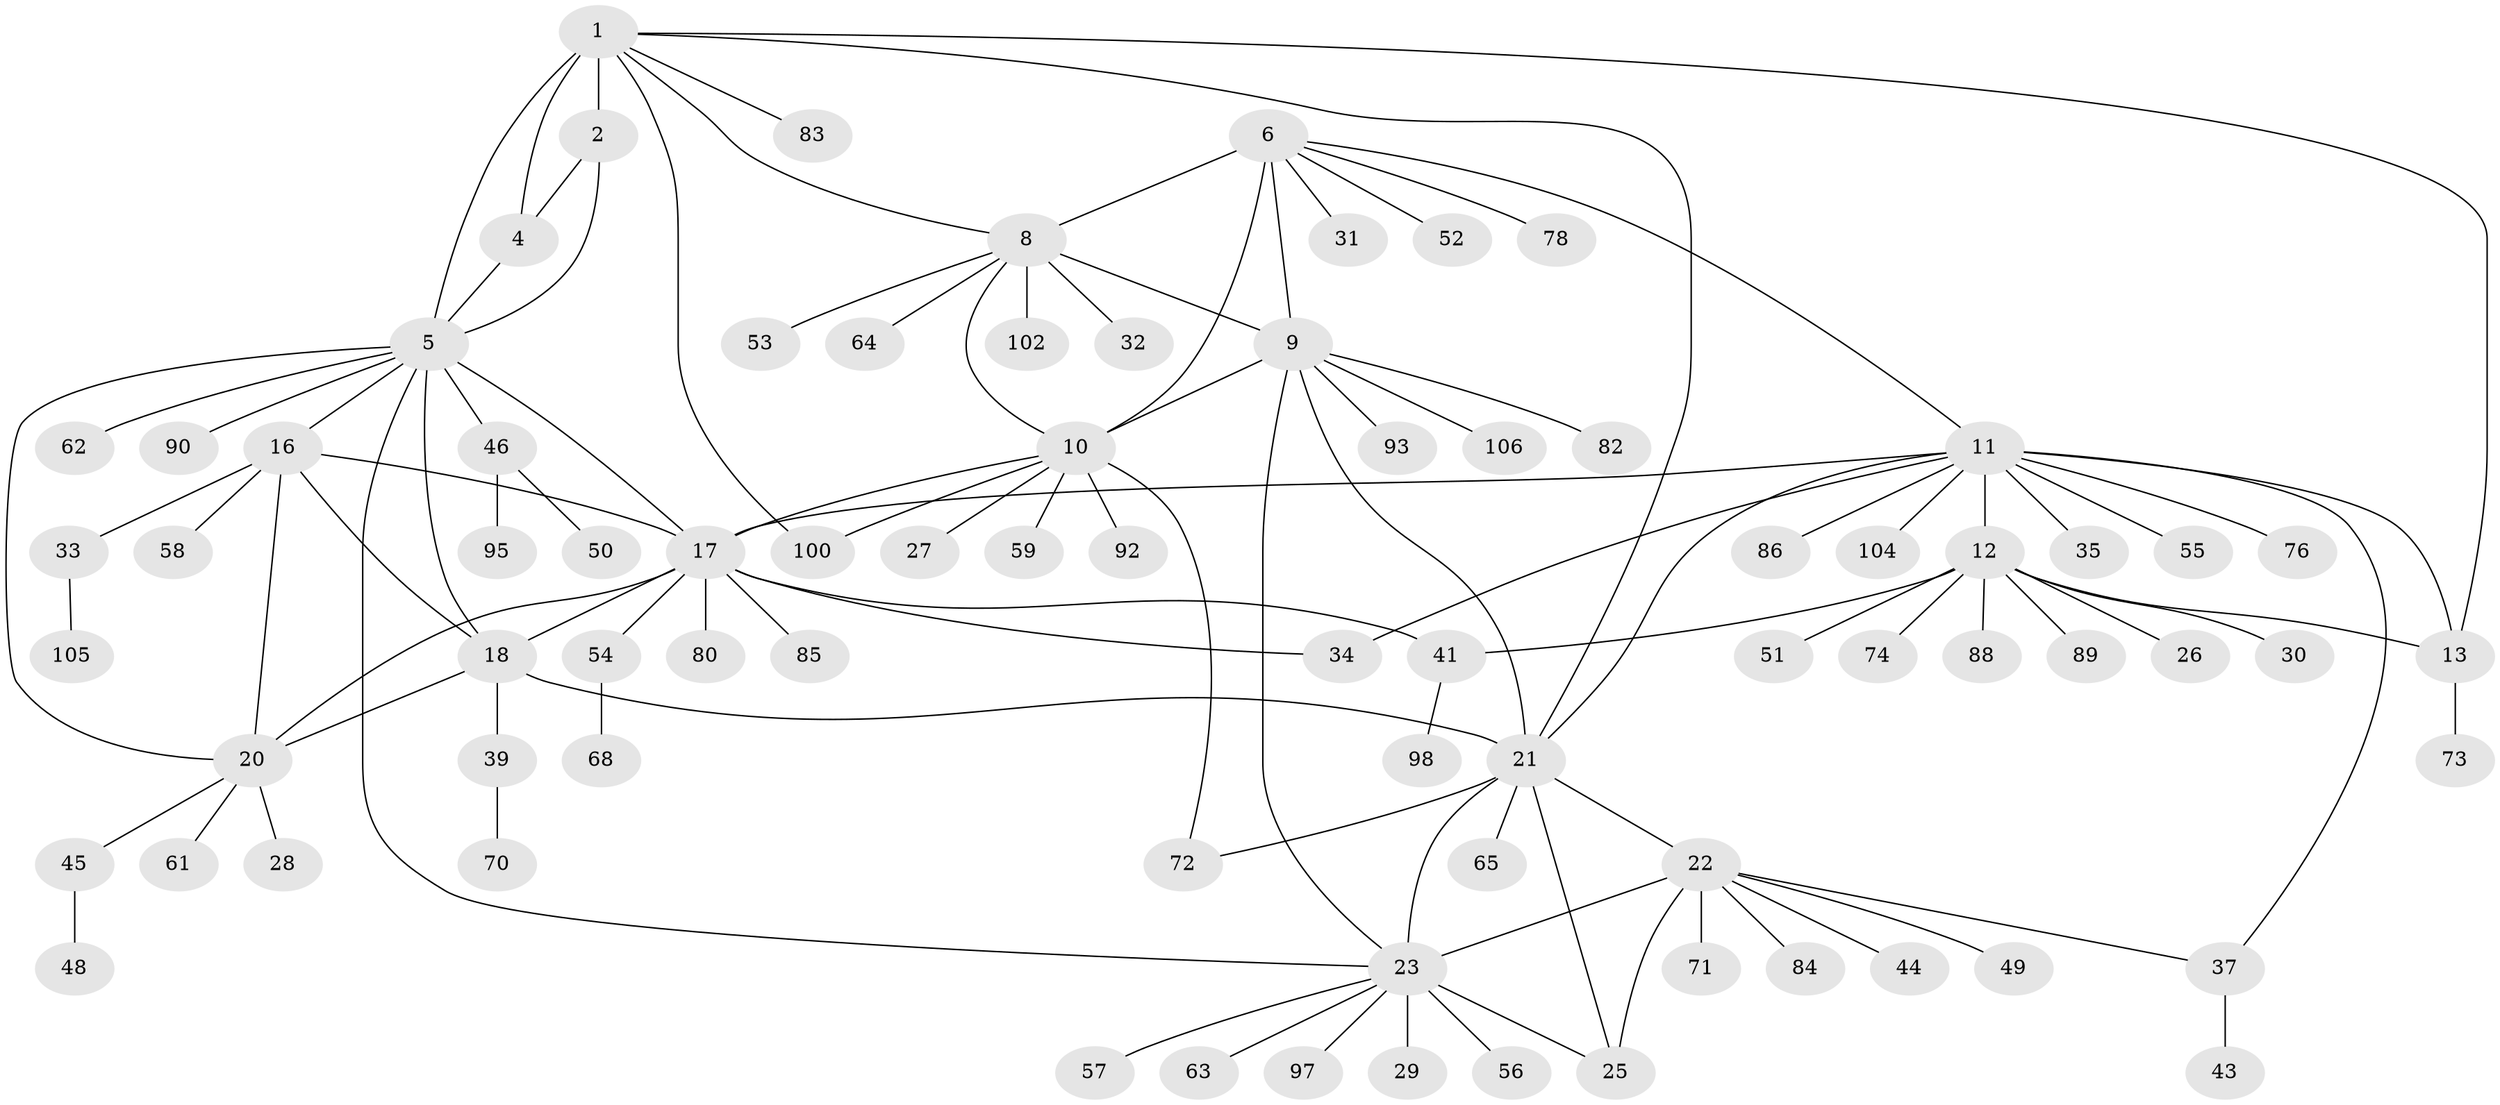 // Generated by graph-tools (version 1.1) at 2025/24/03/03/25 07:24:16]
// undirected, 80 vertices, 108 edges
graph export_dot {
graph [start="1"]
  node [color=gray90,style=filled];
  1 [super="+3"];
  2;
  4;
  5 [super="+19"];
  6 [super="+7"];
  8 [super="+38"];
  9 [super="+77"];
  10 [super="+87"];
  11 [super="+15"];
  12 [super="+14"];
  13 [super="+79"];
  16 [super="+40"];
  17 [super="+47"];
  18;
  20 [super="+42"];
  21 [super="+91"];
  22 [super="+60"];
  23 [super="+24"];
  25 [super="+75"];
  26;
  27 [super="+99"];
  28;
  29;
  30;
  31;
  32;
  33 [super="+36"];
  34;
  35;
  37;
  39 [super="+67"];
  41;
  43;
  44;
  45;
  46;
  48;
  49;
  50;
  51;
  52;
  53;
  54;
  55;
  56;
  57;
  58;
  59 [super="+81"];
  61 [super="+66"];
  62 [super="+101"];
  63;
  64 [super="+69"];
  65;
  68;
  70;
  71;
  72 [super="+103"];
  73;
  74;
  76;
  78;
  80;
  82 [super="+96"];
  83;
  84;
  85;
  86;
  88;
  89;
  90;
  92 [super="+94"];
  93;
  95;
  97;
  98;
  100;
  102;
  104;
  105;
  106;
  1 -- 2 [weight=2];
  1 -- 4 [weight=2];
  1 -- 5 [weight=2];
  1 -- 8;
  1 -- 21;
  1 -- 83;
  1 -- 100;
  1 -- 13;
  2 -- 4;
  2 -- 5;
  4 -- 5;
  5 -- 46;
  5 -- 62;
  5 -- 90;
  5 -- 16;
  5 -- 17;
  5 -- 18;
  5 -- 20;
  5 -- 23;
  6 -- 8 [weight=2];
  6 -- 9 [weight=2];
  6 -- 10 [weight=2];
  6 -- 52;
  6 -- 11;
  6 -- 78;
  6 -- 31;
  8 -- 9;
  8 -- 10;
  8 -- 32;
  8 -- 53;
  8 -- 64;
  8 -- 102;
  9 -- 10;
  9 -- 23;
  9 -- 82;
  9 -- 93;
  9 -- 106;
  9 -- 21;
  10 -- 17;
  10 -- 27;
  10 -- 59;
  10 -- 92;
  10 -- 100;
  10 -- 72;
  11 -- 12 [weight=4];
  11 -- 13 [weight=2];
  11 -- 34;
  11 -- 35;
  11 -- 55;
  11 -- 86;
  11 -- 37;
  11 -- 104;
  11 -- 76;
  11 -- 17;
  11 -- 21;
  12 -- 13 [weight=2];
  12 -- 30;
  12 -- 41;
  12 -- 51;
  12 -- 74;
  12 -- 88;
  12 -- 89;
  12 -- 26;
  13 -- 73;
  16 -- 17;
  16 -- 18;
  16 -- 20;
  16 -- 33;
  16 -- 58;
  17 -- 18;
  17 -- 20;
  17 -- 34;
  17 -- 41;
  17 -- 54;
  17 -- 80;
  17 -- 85;
  18 -- 20;
  18 -- 39;
  18 -- 21;
  20 -- 28;
  20 -- 45;
  20 -- 61;
  21 -- 22;
  21 -- 23 [weight=2];
  21 -- 25;
  21 -- 65;
  21 -- 72;
  22 -- 23 [weight=2];
  22 -- 25;
  22 -- 37;
  22 -- 44;
  22 -- 49;
  22 -- 71;
  22 -- 84;
  23 -- 25 [weight=2];
  23 -- 29;
  23 -- 97;
  23 -- 56;
  23 -- 57;
  23 -- 63;
  33 -- 105;
  37 -- 43;
  39 -- 70;
  41 -- 98;
  45 -- 48;
  46 -- 50;
  46 -- 95;
  54 -- 68;
}
